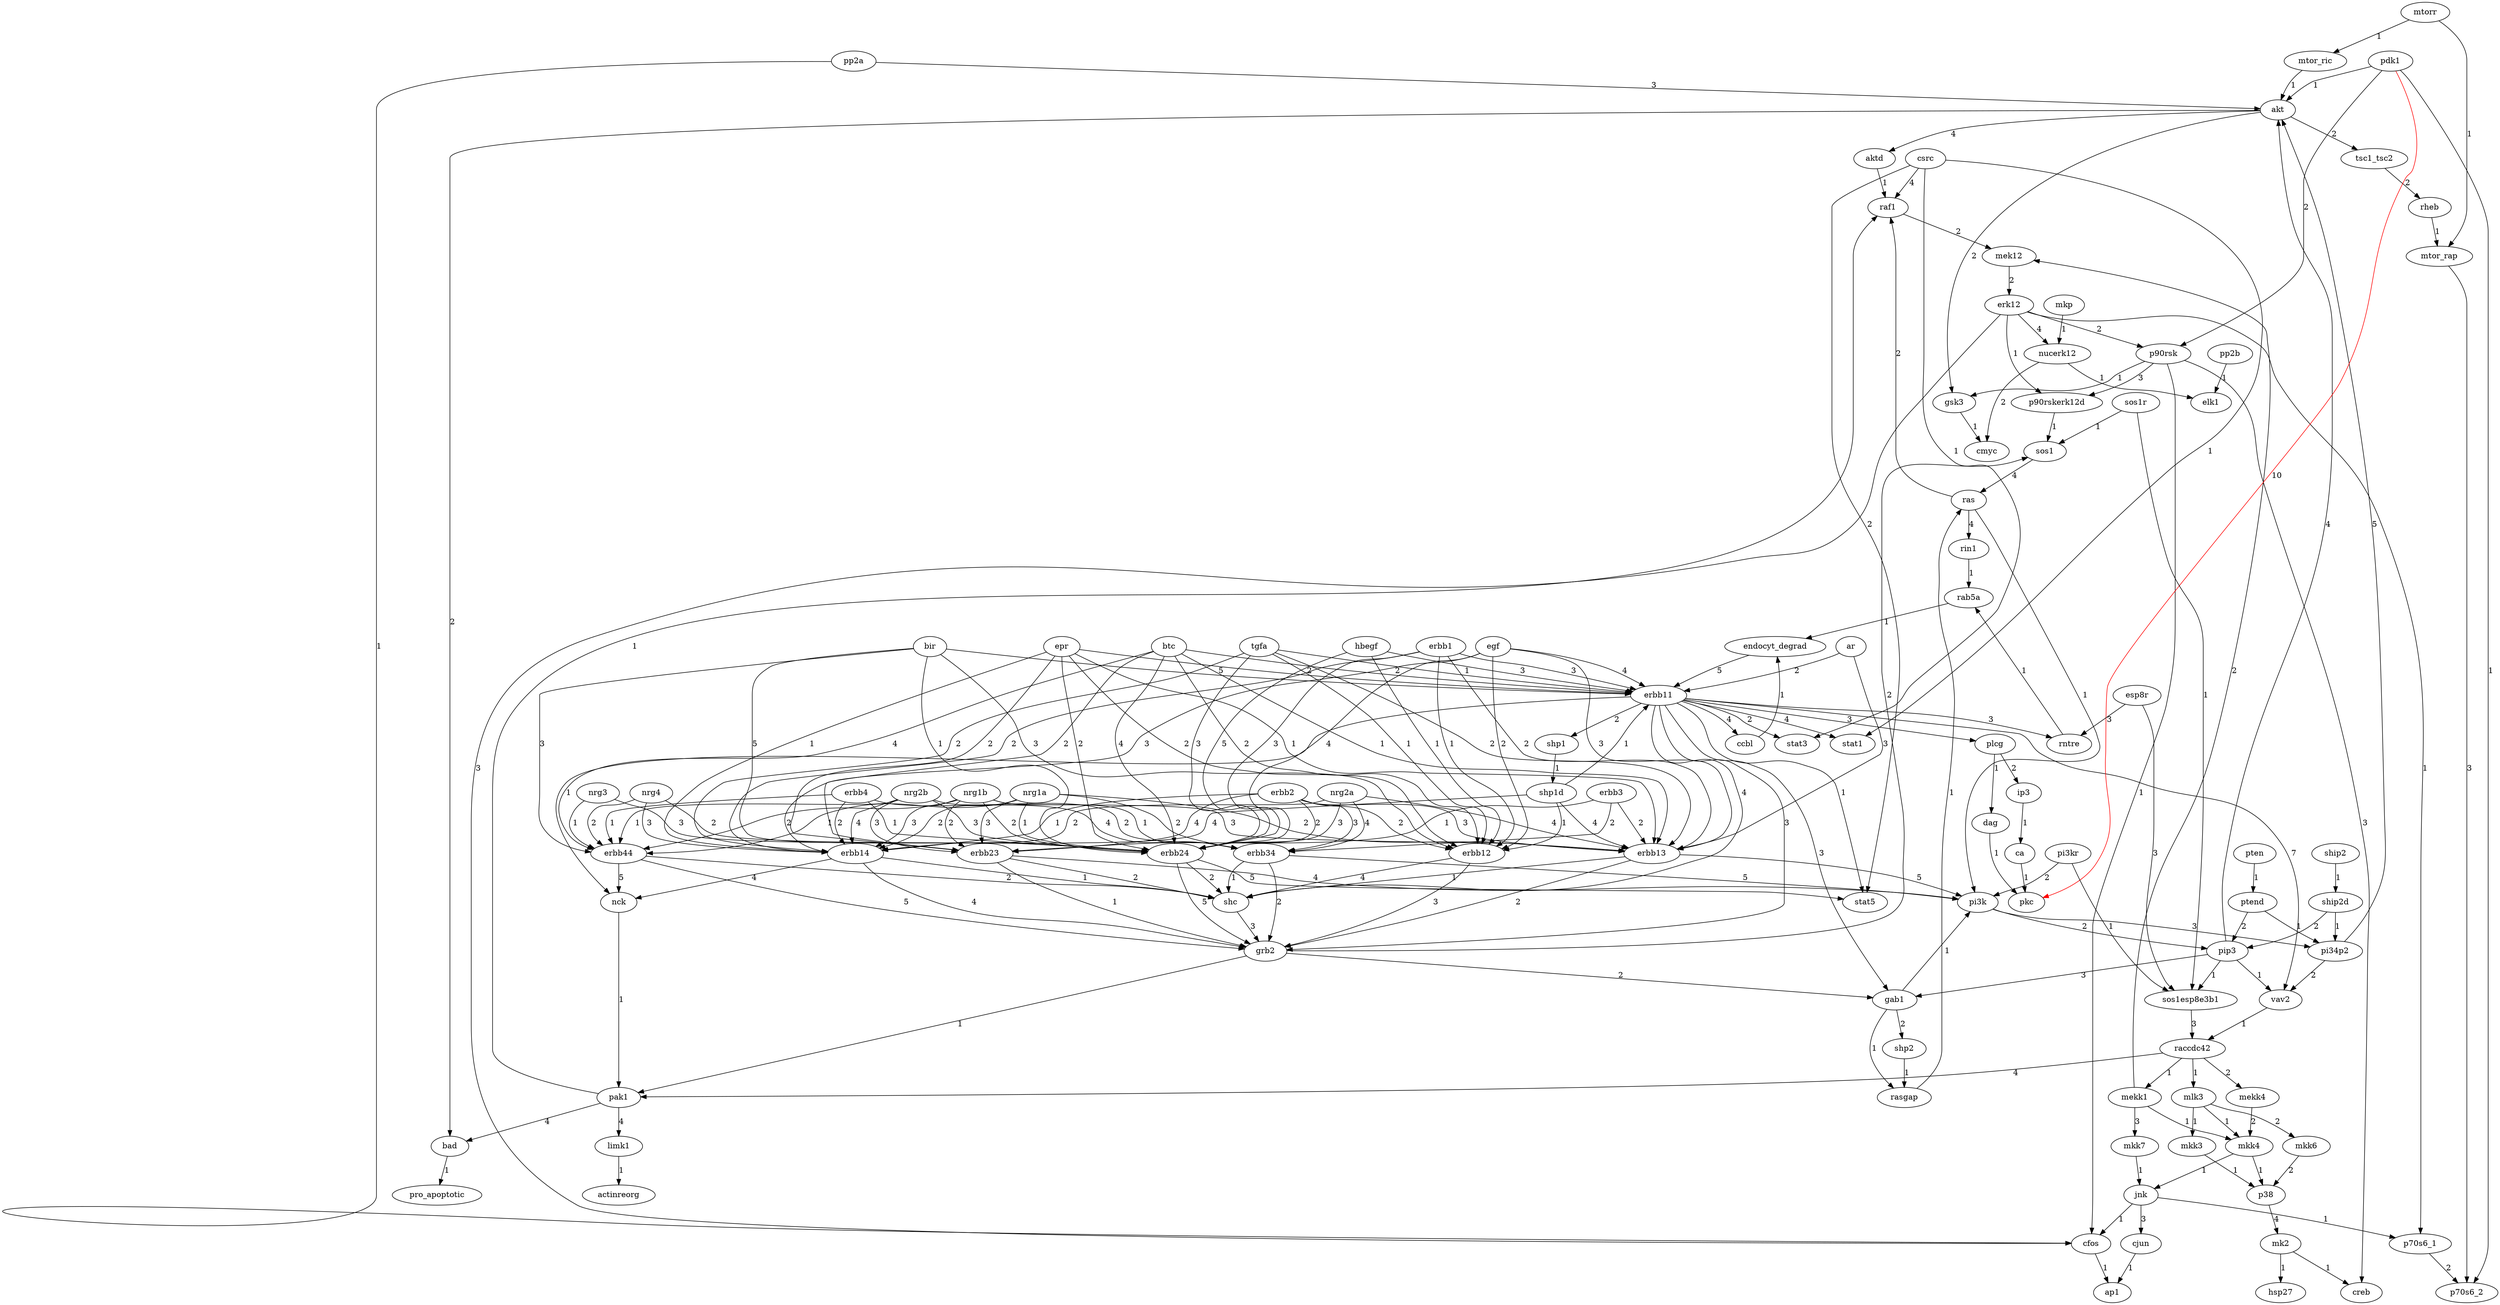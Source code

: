 strict digraph  {
" nucerk12 " [equation="  (  ( erk12  ) && ! ( mkp  )  ) "];
" p38 " [equation="  ( mkk4 )  || ( mkk3 )  || ( mkk6 ) "];
" erbb34 " [equation="  (  ( nrg1a && (  (  ( erbb3 && erbb4 )  )  )  ) && ! ( erbb2  )  )  || (  ( nrg2b && (  (  ( erbb3 && erbb4 )  )  )  ) && ! ( erbb2  )  )  || (  ( nrg2a && (  (  ( erbb3 && erbb4 )  )  )  ) && ! ( erbb2  )  )  || (  ( nrg1b && (  (  ( erbb3 && erbb4 )  )  )  ) && ! ( erbb2  )  ) "];
" shp1d " [equation="  ( shp1 ) "];
" aktd " [equation="  ( akt ) "];
" mkk6 " [equation="  ( mlk3 ) "];
" p70s6_1 " [equation="  ( jnk )  || ( erk12 ) "];
" endocyt_degrad " [equation="  ( ccbl && (  (  ( rab5a )  )  ) ) "];
" nck " [equation="  ( erbb11 )  || ( erbb44 )  || ( erbb14 ) "];
" limk1 " [equation="  ( pak1 ) "];
" erbb44 " [equation="  ( nrg1a && (  (  ( erbb4 )  )  ) )  || ( nrg2b && (  (  ( erbb4 )  )  ) )  || ( btc && (  (  ( erbb4 )  )  ) )  || ( nrg4 && (  (  ( erbb4 )  )  ) )  || ( bir && (  (  ( erbb4 )  )  ) )  || ( nrg3 && (  (  ( erbb4 )  )  ) )  || ( nrg1b && (  (  ( erbb4 )  )  ) ) "];
" p70s6_2 " [equation="  ( pdk1 && (  (  ( p70s6_1 && mtor_rap )  )  ) ) "];
" stat1 " [equation="  ( erbb11 && (  (  ( csrc )  )  ) ) "];
" tsc1_tsc2 " [equation="  ! (  ( akt )  ) "];
" pi34p2 " [equation="  (  ( ship2d && (  (  ( pi3k )  )  )  ) && ! ( ptend  )  ) "];
" jnk " [equation="  ( mkk7 && (  (  ( mkk4 )  )  ) ) "];
" akt " [equation="  (  ( pdk1 && (  (  ( pip3 && mtor_ric )  )  )  ) && ! ( pp2a  )  )  || (  ( pi34p2 && (  (  ( pdk1 && mtor_ric )  )  )  ) && ! ( pp2a  )  ) "];
" creb " [equation="  ( p90rsk )  || ( mk2 ) "];
" plcg " [equation="  ( erbb11 ) "];
" mkk7 " [equation="  ( mekk1 ) "];
" erbb24 " [equation="  ( btc && (  (  ( erbb2 && erbb4 )  )  ) )  || ( nrg1a && (  (  ( erbb2 && erbb4 )  )  ) )  || ( nrg2b && (  (  ( erbb2 && erbb4 )  )  ) )  || ( nrg2a && (  (  ( nrg4 && erbb2 )  )  ) )  || ( nrg4 && (  (  ( erbb2 && erbb4 )  )  ) )  || ( nrg3 && (  (  ( erbb2 && erbb4 )  )  ) )  || ( egf && (  (  ( erbb1 && erbb4 )  )  ) )  || ( epr && (  (  ( erbb2 && erbb4 )  )  ) )  || ( nrg1b && (  (  ( erbb2 && erbb4 )  )  ) )  || ( tgfa && (  (  ( erbb2 && erbb4 )  )  ) )  || ( bir && (  (  ( erbb2 && erbb4 )  )  ) )  || ( hbegf && (  (  ( erbb2 && erbb4 )  )  ) ) "];
" gsk3 " [equation="  ! (  ( p90rsk && (  (  ( akt )  )  ) )  ) "];
" ap1 " [equation="  ( cfos && (  (  ( cjun )  )  ) ) "];
" mlk3 " [equation="  ( raccdc42 ) "];
" ccbl " [equation="  ( erbb11 ) "];
" erk12 " [equation="  ( mek12 ) "];
" pkc " [equation="  ( pdk1 && (  (  ( ca && dag )  )  ) ) "];
" erbb14 " [equation="  (  (  ( nrg2b && (  (  ( erbb1 && erbb4 )  )  )  ) && ! ( erbb2  )  ) && ! ( shp1d  )  )  || (  (  ( tgfa && (  (  ( erbb1 && erbb4 )  )  )  ) && ! ( erbb2  )  ) && ! ( shp1d  )  )  || (  (  ( nrg1a && (  (  ( erbb1 && erbb4 )  )  )  ) && ! ( erbb2  )  ) && ! ( shp1d  )  )  || (  (  ( nrg2a && (  (  ( erbb1 && erbb4 )  )  )  ) && ! ( erbb2  )  ) && ! ( shp1d  )  )  || (  (  ( nrg4 && (  (  ( erbb1 && erbb4 )  )  )  ) && ! ( erbb2  )  ) && ! ( shp1d  )  )  || (  (  ( egf && (  (  ( erbb1 && erbb4 )  )  )  ) && ! ( erbb2  )  ) && ! ( shp1d  )  )  || (  (  ( epr && (  (  ( erbb1 && erbb4 )  )  )  ) && ! ( erbb2  )  ) && ! ( shp1d  )  )  || (  (  ( nrg1b && (  (  ( erbb1 && erbb4 )  )  )  ) && ! ( erbb2  )  ) && ! ( shp1d  )  ) "];
" mekk4 " [equation="  ( raccdc42 ) "];
" mek12 " [equation="  ( mekk1 )  || ( raf1 ) "];
" ras " [equation="  (  ( sos1  ) && ! ( rasgap  )  ) "];
" cfos " [equation="  (  ( p90rsk && (  (  ( erk12 )  )  )  ) && ! ( pp2a  )  )  || (  ( jnk  ) && ! ( pp2a  )  ) "];
" shp2 " [equation="  ( gab1 ) "];
" pi3k " [equation="  ( erbb13 && (  (  ( pi3kr )  )  ) )  || ( erbb23 && (  (  ( pi3kr )  )  ) )  || ( erbb34 && (  (  ( pi3kr )  )  ) )  || ( pi3kr && (  (  ( gab1 )  )  ) )  || ( ras && (  (  ( pi3kr )  )  ) ) "];
" pip3 " [equation="  (  (  ( pi3k  ) && ! ( ship2d  )  ) && ! ( ptend  )  ) "];
" dag " [equation="  ( plcg ) "];
" shc " [equation="  ( erbb11 )  || ( erbb44 )  || ( erbb24 )  || ( erbb13 )  || ( erbb12 )  || ( erbb23 )  || ( erbb34 )  || ( erbb14 ) "];
" ptend " [equation="  ( pten ) "];
" mkk4 " [equation="  ( mlk3 )  || ( mekk1 )  || ( mekk4 ) "];
" raccdc42 " [equation="  ( sos1esp8e3b1 )  || ( vav2 ) "];
" actinreorg " [equation="  ( limk1 ) "];
" erbb13 " [equation="  (  (  ( nrg1a && (  (  ( erbb3 && erbb1 )  )  )  ) && ! ( shp1d  )  ) && ! ( erbb2  )  )  || (  (  ( btc && (  (  ( erbb3 && erbb1 )  )  )  ) && ! ( shp1d  )  ) && ! ( erbb2  )  )  || (  (  ( tgfa && (  (  ( erbb3 && erbb1 )  )  )  ) && ! ( shp1d  )  ) && ! ( erbb2  )  )  || (  ( ar && (  (  ( erbb3 && erbb1 )  )  )  ) && ! ( shp1d  )  )  || (  (  ( nrg2a && (  (  ( erbb3 && erbb1 )  )  )  ) && ! ( shp1d  )  ) && ! ( erbb2  )  )  || (  (  ( egf && (  (  ( erbb3 && erbb1 )  )  )  ) && ! ( shp1d  )  ) && ! ( erbb2  )  )  || (  (  ( epr && (  (  ( erbb3 && erbb1 )  )  )  ) && ! ( shp1d  )  ) && ! ( erbb2  )  )  || (  (  ( nrg1b && (  (  ( erbb3 && erbb1 )  )  )  ) && ! ( shp1d  )  ) && ! ( erbb2  )  ) "];
" ca " [equation="  ( ip3 ) "];
" vav2 " [equation="  ( erbb11 && (  (  ( pip3 )  )  ) )  || ( pi34p2 && (  (  ( erbb11 )  )  ) ) "];
" cmyc " [equation="  (  ( nucerk12  ) && ! ( gsk3  )  ) "];
" sos1esp8e3b1 " [equation="  ( sos1r && (  (  ( pip3 && esp8r && pi3kr )  )  ) ) "];
" mkk3 " [equation="  ( mlk3 ) "];
" p90rsk " [equation="  ( erk12 && (  (  ( pdk1 )  )  ) ) "];
" stat5 " [equation="  ( erbb24 && (  (  ( csrc )  )  ) )  || ( erbb11 && (  (  ( csrc )  )  ) ) "];
" rntre " [equation="  ( esp8r && (  (  ( erbb11 )  )  ) ) "];
" elk1 " [equation="  (  ( nucerk12  ) && ! ( pp2b  )  ) "];
" bad " [equation="  ! (  ( pak1 && (  (  ( akt )  )  ) )  ) "];
" rasgap " [equation="  (  ( gab1  ) && ! ( shp2  )  ) "];
" rin1 " [equation="  ( ras ) "];
" mekk1 " [equation="  ( raccdc42 ) "];
" gab1 " [equation="  ( erbb11 )  || ( pip3 )  || ( grb2 ) "];
" ship2d " [equation="  ( ship2 ) "];
" pro_apoptotic " [equation="  ( bad ) "];
" mtor_ric " [equation="  ( mtorr ) "];
" pak1 " [equation="  ( grb2 && (  (  ( raccdc42 )  )  ) )  || ( nck && (  (  ( raccdc42 )  )  ) ) "];
" stat3 " [equation="  ( erbb11 && (  (  ( csrc )  )  ) ) "];
" grb2 " [equation="  ( erbb11 )  || ( erbb44 )  || ( erbb24 )  || ( erbb13 )  || ( erbb23 )  || ( erbb34 )  || ( erbb12 )  || ( erbb14 )  || ( shc ) "];
" sos1 " [equation="  (  ( sos1r && (  (  ( grb2 )  )  )  ) && ! ( p90rskerk12d  )  ) "];
" ip3 " [equation="  ( plcg ) "];
" erbb12 " [equation="  (  ( btc && (  (  ( erbb1 && erbb2 )  )  )  ) && ! ( shp1d  )  )  || (  ( tgfa && (  (  ( erbb1 && erbb2 )  )  )  ) && ! ( shp1d  )  )  || (  ( bir && (  (  ( erbb1 && erbb2 )  )  )  ) && ! ( shp1d  )  )  || (  ( egf && (  (  ( erbb1 && erbb2 )  )  )  ) && ! ( shp1d  )  )  || (  ( hbegf && (  (  ( erbb1 && erbb2 )  )  )  ) && ! ( shp1d  )  )  || (  ( epr && (  (  ( erbb1 && erbb2 )  )  )  ) && ! ( shp1d  )  ) "];
" rheb " [equation="  ! (  ( tsc1_tsc2 )  ) "];
" erbb11 " [equation="  (  (  ( tgfa && (  (  ( erbb1 )  )  )  ) && ! ( shp1d  )  )  || (  ( btc && (  (  ( erbb1 )  )  )  ) && ! ( shp1d  )  )  || (  ( ar && (  (  ( erbb1 )  )  )  ) && ! ( shp1d  )  )  || (  ( bir && (  (  ( erbb1 )  )  )  ) && ! ( shp1d  )  )  || (  ( egf && (  (  ( erbb1 )  )  )  ) && ! ( shp1d  )  )  || (  ( hbegf && (  (  ( erbb1 )  )  )  ) && ! ( shp1d  )  )  || (  ( epr && (  (  ( erbb1 )  )  )  ) && ! ( shp1d  )  )  ) || ! ( btc || epr || egf || hbegf || tgfa || shp1d || ar || erbb1 || bir || endocyt_degrad ) "];
" cjun " [equation="  ( jnk ) "];
" mk2 " [equation="  ( p38 ) "];
" hsp27 " [equation="  ( mk2 ) "];
" mtor_rap " [equation="  ( rheb && (  (  ( mtorr )  )  ) ) "];
" erbb23 " [equation="  ( nrg1a && (  (  ( erbb3 && erbb2 )  )  ) )  || ( nrg2b && (  (  ( erbb3 && erbb2 )  )  ) )  || ( btc && (  (  ( erbb3 && erbb2 )  )  ) )  || ( bir && (  (  ( erbb3 && erbb2 )  )  ) )  || ( epr && (  (  ( erbb3 && erbb2 )  )  ) )  || ( nrg1b && (  (  ( erbb3 && erbb2 )  )  ) ) "];
" raf1 " [equation="  (  ( ras && (  (  ( csrc )  )  )  ) && ! ( aktd  )  )  || (  ( pak1 && (  (  ( ras )  )  )  ) && ! ( aktd  )  ) "];
" p90rskerk12d " [equation="  ( p90rsk && (  (  ( erk12 )  )  ) ) "];
" shp1 " [equation="  ( erbb11 ) "];
" rab5a " [equation="  (  ( rin1  ) && ! ( rntre  )  ) "];
" mkp ";
" nrg1a ";
" erbb3 ";
" erbb4 ";
" erbb2 ";
" nrg2b ";
" nrg2a ";
" nrg1b ";
" btc ";
" nrg4 ";
" bir ";
" nrg3 ";
" pdk1 ";
" csrc ";
" pp2a ";
" egf ";
" erbb1 ";
" epr ";
" tgfa ";
" hbegf ";
" pi3kr ";
" pten ";
" ar ";
" sos1r ";
" esp8r ";
" pp2b ";
" ship2 ";
" mtorr ";
" nucerk12 " -> " cmyc "  [color=black, label=2];
" nucerk12 " -> " elk1 "  [color=black, label=1];
" p38 " -> " mk2 "  [color=black, label=4];
" erbb34 " -> " pi3k "  [color=black, label=5];
" erbb34 " -> " shc "  [color=black, label=1];
" erbb34 " -> " grb2 "  [color=black, label=2];
" shp1d " -> " erbb14 "  [color=black, label=4];
" shp1d " -> " erbb13 "  [color=black, label=4];
" shp1d " -> " erbb12 "  [color=black, label=1];
" shp1d " -> " erbb11 "  [color=black, label=1];
" aktd " -> " raf1 "  [color=black, label=1];
" mkk6 " -> " p38 "  [color=black, label=2];
" p70s6_1 " -> " p70s6_2 "  [color=black, label=2];
" endocyt_degrad " -> " erbb11 "  [color=black, label=5];
" nck " -> " pak1 "  [color=black, label=1];
" limk1 " -> " actinreorg "  [color=black, label=1];
" erbb44 " -> " nck "  [color=black, label=5];
" erbb44 " -> " shc "  [color=black, label=2];
" erbb44 " -> " grb2 "  [color=black, label=5];
" tsc1_tsc2 " -> " rheb "  [color=black, label=2];
" pi34p2 " -> " akt "  [color=black, label=5];
" pi34p2 " -> " vav2 "  [color=black, label=2];
" jnk " -> " p70s6_1 "  [color=black, label=1];
" jnk " -> " cfos "  [color=black, label=1];
" jnk " -> " cjun "  [color=black, label=3];
" akt " -> " aktd "  [color=black, label=4];
" akt " -> " tsc1_tsc2 "  [color=black, label=2];
" akt " -> " gsk3 "  [color=black, label=2];
" akt " -> " bad "  [color=black, label=2];
" plcg " -> " dag "  [color=black, label=1];
" plcg " -> " ip3 "  [color=black, label=2];
" mkk7 " -> " jnk "  [color=black, label=1];
" erbb24 " -> " shc "  [color=black, label=2];
" erbb24 " -> " stat5 "  [color=black, label=5];
" erbb24 " -> " grb2 "  [color=black, label=5];
" gsk3 " -> " cmyc "  [color=black, label=1];
" mlk3 " -> " mkk6 "  [color=black, label=2];
" mlk3 " -> " mkk4 "  [color=black, label=1];
" mlk3 " -> " mkk3 "  [color=black, label=1];
" ccbl " -> " endocyt_degrad "  [color=black, label=1];
" erk12 " -> " nucerk12 "  [color=black, label=4];
" erk12 " -> " p70s6_1 "  [color=black, label=1];
" erk12 " -> " cfos "  [color=black, label=3];
" erk12 " -> " p90rsk "  [color=black, label=2];
" erk12 " -> " p90rskerk12d "  [color=black, label=1];
" erbb14 " -> " nck "  [color=black, label=4];
" erbb14 " -> " shc "  [color=black, label=1];
" erbb14 " -> " grb2 "  [color=black, label=4];
" mekk4 " -> " mkk4 "  [color=black, label=2];
" mek12 " -> " erk12 "  [color=black, label=2];
" ras " -> " pi3k "  [color=black, label=1];
" ras " -> " rin1 "  [color=black, label=4];
" ras " -> " raf1 "  [color=black, label=2];
" cfos " -> " ap1 "  [color=black, label=1];
" shp2 " -> " rasgap "  [color=black, label=1];
" pi3k " -> " pi34p2 "  [color=black, label=3];
" pi3k " -> " pip3 "  [color=black, label=2];
" pip3 " -> " akt "  [color=black, label=4];
" pip3 " -> " vav2 "  [color=black, label=1];
" pip3 " -> " sos1esp8e3b1 "  [color=black, label=1];
" pip3 " -> " gab1 "  [color=black, label=3];
" dag " -> " pkc "  [color=black, label=1];
" shc " -> " grb2 "  [color=black, label=3];
" ptend " -> " pi34p2 "  [color=black, label=1];
" ptend " -> " pip3 "  [color=black, label=2];
" mkk4 " -> " p38 "  [color=black, label=1];
" mkk4 " -> " jnk "  [color=black, label=1];
" raccdc42 " -> " mlk3 "  [color=black, label=1];
" raccdc42 " -> " mekk4 "  [color=black, label=2];
" raccdc42 " -> " mekk1 "  [color=black, label=1];
" raccdc42 " -> " pak1 "  [color=black, label=4];
" erbb13 " -> " pi3k "  [color=black, label=5];
" erbb13 " -> " shc "  [color=black, label=1];
" erbb13 " -> " grb2 "  [color=black, label=2];
" ca " -> " pkc "  [color=black, label=1];
" vav2 " -> " raccdc42 "  [color=black, label=1];
" sos1esp8e3b1 " -> " raccdc42 "  [color=black, label=3];
" mkk3 " -> " p38 "  [color=black, label=1];
" p90rsk " -> " creb "  [color=black, label=3];
" p90rsk " -> " gsk3 "  [color=black, label=1];
" p90rsk " -> " cfos "  [color=black, label=1];
" p90rsk " -> " p90rskerk12d "  [color=black, label=3];
" rntre " -> " rab5a "  [color=black, label=1];
" bad " -> " pro_apoptotic "  [color=black, label=1];
" rasgap " -> " ras "  [color=black, label=1];
" rin1 " -> " rab5a "  [color=black, label=1];
" mekk1 " -> " mkk7 "  [color=black, label=3];
" mekk1 " -> " mek12 "  [color=black, label=2];
" mekk1 " -> " mkk4 "  [color=black, label=1];
" gab1 " -> " shp2 "  [color=black, label=2];
" gab1 " -> " pi3k "  [color=black, label=1];
" gab1 " -> " rasgap "  [color=black, label=1];
" ship2d " -> " pi34p2 "  [color=black, label=1];
" ship2d " -> " pip3 "  [color=black, label=2];
" mtor_ric " -> " akt "  [color=black, label=1];
" pak1 " -> " limk1 "  [color=black, label=4];
" pak1 " -> " bad "  [color=black, label=4];
" pak1 " -> " raf1 "  [color=black, label=1];
" grb2 " -> " gab1 "  [color=black, label=2];
" grb2 " -> " pak1 "  [color=black, label=1];
" grb2 " -> " sos1 "  [color=black, label=2];
" sos1 " -> " ras "  [color=black, label=4];
" ip3 " -> " ca "  [color=black, label=1];
" erbb12 " -> " shc "  [color=black, label=4];
" erbb12 " -> " grb2 "  [color=black, label=3];
" rheb " -> " mtor_rap "  [color=black, label=1];
" erbb11 " -> " nck "  [color=black, label=1];
" erbb11 " -> " stat1 "  [color=black, label=4];
" erbb11 " -> " plcg "  [color=black, label=3];
" erbb11 " -> " ccbl "  [color=black, label=4];
" erbb11 " -> " shc "  [color=black, label=4];
" erbb11 " -> " vav2 "  [color=black, label=7];
" erbb11 " -> " stat5 "  [color=black, label=1];
" erbb11 " -> " rntre "  [color=black, label=3];
" erbb11 " -> " gab1 "  [color=black, label=3];
" erbb11 " -> " stat3 "  [color=black, label=2];
" erbb11 " -> " grb2 "  [color=black, label=3];
" erbb11 " -> " shp1 "  [color=black, label=2];
" cjun " -> " ap1 "  [color=black, label=1];
" mk2 " -> " creb "  [color=black, label=1];
" mk2 " -> " hsp27 "  [color=black, label=1];
" mtor_rap " -> " p70s6_2 "  [color=black, label=3];
" erbb23 " -> " pi3k "  [color=black, label=4];
" erbb23 " -> " shc "  [color=black, label=2];
" erbb23 " -> " grb2 "  [color=black, label=1];
" raf1 " -> " mek12 "  [color=black, label=2];
" p90rskerk12d " -> " sos1 "  [color=black, label=1];
" shp1 " -> " shp1d "  [color=black, label=1];
" rab5a " -> " endocyt_degrad "  [color=black, label=1];
" mkp " -> " nucerk12 "  [color=black, label=1];
" nrg1a " -> " erbb34 "  [color=black, label=2];
" nrg1a " -> " erbb44 "  [color=black, label=1];
" nrg1a " -> " erbb24 "  [color=black, label=1];
" nrg1a " -> " erbb14 "  [color=black, label=2];
" nrg1a " -> " erbb13 "  [color=black, label=2];
" nrg1a " -> " erbb23 "  [color=black, label=3];
" erbb3 " -> " erbb34 "  [color=black, label=2];
" erbb3 " -> " erbb13 "  [color=black, label=2];
" erbb3 " -> " erbb23 "  [color=black, label=1];
" erbb4 " -> " erbb34 "  [color=black, label=4];
" erbb4 " -> " erbb44 "  [color=black, label=1];
" erbb4 " -> " erbb24 "  [color=black, label=1];
" erbb4 " -> " erbb14 "  [color=black, label=2];
" erbb2 " -> " erbb34 "  [color=black, label=3];
" erbb2 " -> " erbb24 "  [color=black, label=2];
" erbb2 " -> " erbb14 "  [color=black, label=1];
" erbb2 " -> " erbb13 "  [color=black, label=3];
" erbb2 " -> " erbb12 "  [color=black, label=2];
" erbb2 " -> " erbb23 "  [color=black, label=4];
" nrg2b " -> " erbb34 "  [color=black, label=2];
" nrg2b " -> " erbb44 "  [color=black, label=1];
" nrg2b " -> " erbb24 "  [color=black, label=3];
" nrg2b " -> " erbb14 "  [color=black, label=4];
" nrg2b " -> " erbb23 "  [color=black, label=3];
" nrg2a " -> " erbb34 "  [color=black, label=4];
" nrg2a " -> " erbb24 "  [color=black, label=3];
" nrg2a " -> " erbb14 "  [color=black, label=2];
" nrg2a " -> " erbb13 "  [color=black, label=4];
" nrg1b " -> " erbb34 "  [color=black, label=1];
" nrg1b " -> " erbb44 "  [color=black, label=2];
" nrg1b " -> " erbb24 "  [color=black, label=2];
" nrg1b " -> " erbb14 "  [color=black, label=3];
" nrg1b " -> " erbb13 "  [color=black, label=3];
" nrg1b " -> " erbb23 "  [color=black, label=2];
" btc " -> " erbb44 "  [color=black, label=4];
" btc " -> " erbb24 "  [color=black, label=4];
" btc " -> " erbb13 "  [color=black, label=1];
" btc " -> " erbb12 "  [color=black, label=2];
" btc " -> " erbb11 "  [color=black, label=2];
" btc " -> " erbb23 "  [color=black, label=2];
" nrg4 " -> " erbb44 "  [color=black, label=2];
" nrg4 " -> " erbb24 "  [color=black, label=2];
" nrg4 " -> " erbb14 "  [color=black, label=3];
" bir " -> " erbb44 "  [color=black, label=3];
" bir " -> " erbb24 "  [color=black, label=1];
" bir " -> " erbb12 "  [color=black, label=3];
" bir " -> " erbb11 "  [color=black, label=5];
" bir " -> " erbb23 "  [color=black, label=5];
" nrg3 " -> " erbb44 "  [color=black, label=1];
" nrg3 " -> " erbb24 "  [color=black, label=3];
" pdk1 " -> " p70s6_2 "  [color=black, label=1];
" pdk1 " -> " akt "  [color=black, label=1];
" pdk1 " -> " pkc "  [color=red, label=10];
" pdk1 " -> " p90rsk "  [color=black, label=2];
" csrc " -> " stat1 "  [color=black, label=1];
" csrc " -> " stat5 "  [color=black, label=2];
" csrc " -> " stat3 "  [color=black, label=1];
" csrc " -> " raf1 "  [color=black, label=4];
" pp2a " -> " akt "  [color=black, label=3];
" pp2a " -> " cfos "  [color=black, label=1];
" egf " -> " erbb24 "  [color=black, label=4];
" egf " -> " erbb14 "  [color=black, label=3];
" egf " -> " erbb13 "  [color=black, label=3];
" egf " -> " erbb12 "  [color=black, label=2];
" egf " -> " erbb11 "  [color=black, label=4];
" erbb1 " -> " erbb24 "  [color=black, label=3];
" erbb1 " -> " erbb14 "  [color=black, label=2];
" erbb1 " -> " erbb13 "  [color=black, label=2];
" erbb1 " -> " erbb12 "  [color=black, label=1];
" erbb1 " -> " erbb11 "  [color=black, label=3];
" epr " -> " erbb24 "  [color=black, label=2];
" epr " -> " erbb14 "  [color=black, label=1];
" epr " -> " erbb13 "  [color=black, label=1];
" epr " -> " erbb12 "  [color=black, label=2];
" epr " -> " erbb11 "  [color=black, label=2];
" epr " -> " erbb23 "  [color=black, label=2];
" tgfa " -> " erbb24 "  [color=black, label=3];
" tgfa " -> " erbb14 "  [color=black, label=2];
" tgfa " -> " erbb13 "  [color=black, label=2];
" tgfa " -> " erbb12 "  [color=black, label=1];
" tgfa " -> " erbb11 "  [color=black, label=1];
" hbegf " -> " erbb24 "  [color=black, label=5];
" hbegf " -> " erbb12 "  [color=black, label=1];
" hbegf " -> " erbb11 "  [color=black, label=3];
" pi3kr " -> " pi3k "  [color=black, label=2];
" pi3kr " -> " sos1esp8e3b1 "  [color=black, label=1];
" pten " -> " ptend "  [color=black, label=1];
" ar " -> " erbb13 "  [color=black, label=3];
" ar " -> " erbb11 "  [color=black, label=2];
" sos1r " -> " sos1esp8e3b1 "  [color=black, label=1];
" sos1r " -> " sos1 "  [color=black, label=1];
" esp8r " -> " sos1esp8e3b1 "  [color=black, label=3];
" esp8r " -> " rntre "  [color=black, label=3];
" pp2b " -> " elk1 "  [color=black, label=1];
" ship2 " -> " ship2d "  [color=black, label=1];
" mtorr " -> " mtor_ric "  [color=black, label=1];
" mtorr " -> " mtor_rap "  [color=black, label=1];
}
